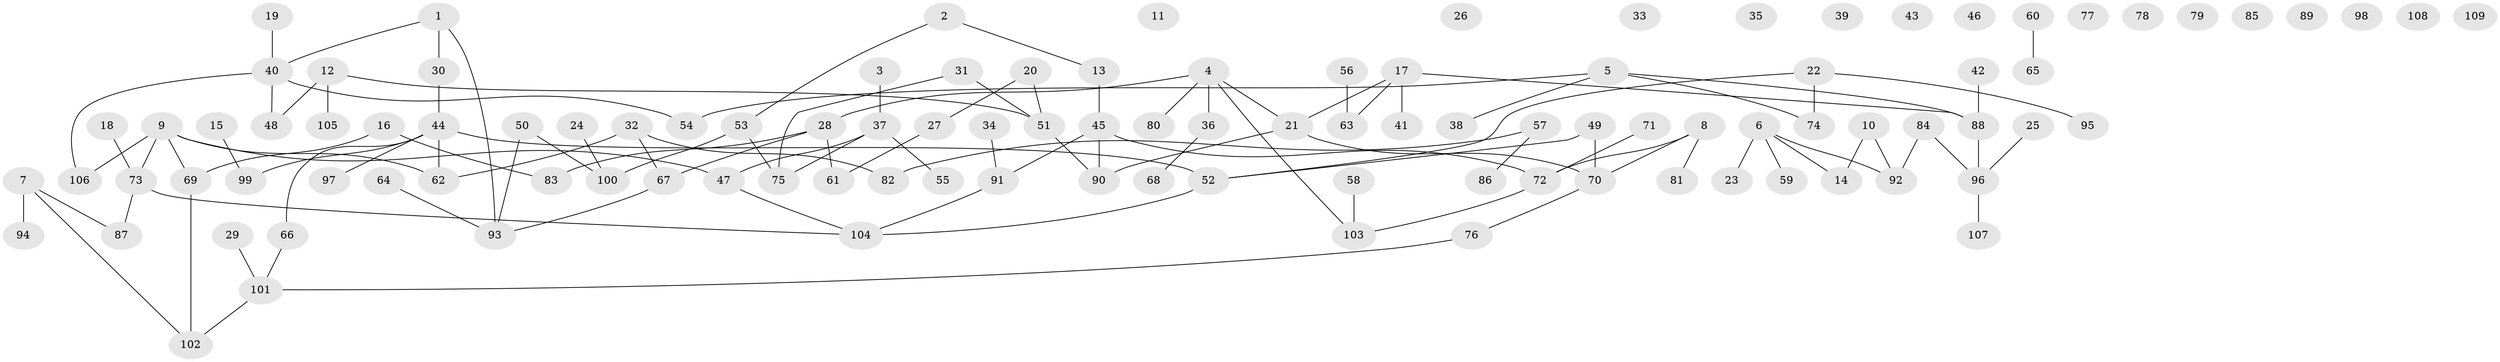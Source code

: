 // coarse degree distribution, {5: 0.06666666666666667, 3: 0.12, 1: 0.26666666666666666, 4: 0.14666666666666667, 2: 0.14666666666666667, 6: 0.04, 0: 0.21333333333333335}
// Generated by graph-tools (version 1.1) at 2025/23/03/03/25 07:23:27]
// undirected, 109 vertices, 112 edges
graph export_dot {
graph [start="1"]
  node [color=gray90,style=filled];
  1;
  2;
  3;
  4;
  5;
  6;
  7;
  8;
  9;
  10;
  11;
  12;
  13;
  14;
  15;
  16;
  17;
  18;
  19;
  20;
  21;
  22;
  23;
  24;
  25;
  26;
  27;
  28;
  29;
  30;
  31;
  32;
  33;
  34;
  35;
  36;
  37;
  38;
  39;
  40;
  41;
  42;
  43;
  44;
  45;
  46;
  47;
  48;
  49;
  50;
  51;
  52;
  53;
  54;
  55;
  56;
  57;
  58;
  59;
  60;
  61;
  62;
  63;
  64;
  65;
  66;
  67;
  68;
  69;
  70;
  71;
  72;
  73;
  74;
  75;
  76;
  77;
  78;
  79;
  80;
  81;
  82;
  83;
  84;
  85;
  86;
  87;
  88;
  89;
  90;
  91;
  92;
  93;
  94;
  95;
  96;
  97;
  98;
  99;
  100;
  101;
  102;
  103;
  104;
  105;
  106;
  107;
  108;
  109;
  1 -- 30;
  1 -- 40;
  1 -- 93;
  2 -- 13;
  2 -- 53;
  3 -- 37;
  4 -- 21;
  4 -- 28;
  4 -- 36;
  4 -- 80;
  4 -- 103;
  5 -- 38;
  5 -- 54;
  5 -- 74;
  5 -- 88;
  6 -- 14;
  6 -- 23;
  6 -- 59;
  6 -- 92;
  7 -- 87;
  7 -- 94;
  7 -- 102;
  8 -- 70;
  8 -- 72;
  8 -- 81;
  9 -- 47;
  9 -- 62;
  9 -- 69;
  9 -- 73;
  9 -- 106;
  10 -- 14;
  10 -- 92;
  12 -- 48;
  12 -- 51;
  12 -- 105;
  13 -- 45;
  15 -- 99;
  16 -- 69;
  16 -- 83;
  17 -- 21;
  17 -- 41;
  17 -- 63;
  17 -- 88;
  18 -- 73;
  19 -- 40;
  20 -- 27;
  20 -- 51;
  21 -- 70;
  21 -- 90;
  22 -- 52;
  22 -- 74;
  22 -- 95;
  24 -- 100;
  25 -- 96;
  27 -- 61;
  28 -- 61;
  28 -- 67;
  28 -- 83;
  29 -- 101;
  30 -- 44;
  31 -- 51;
  31 -- 75;
  32 -- 62;
  32 -- 67;
  32 -- 82;
  34 -- 91;
  36 -- 68;
  37 -- 47;
  37 -- 55;
  37 -- 75;
  40 -- 48;
  40 -- 54;
  40 -- 106;
  42 -- 88;
  44 -- 52;
  44 -- 62;
  44 -- 66;
  44 -- 97;
  44 -- 99;
  45 -- 72;
  45 -- 90;
  45 -- 91;
  47 -- 104;
  49 -- 52;
  49 -- 70;
  50 -- 93;
  50 -- 100;
  51 -- 90;
  52 -- 104;
  53 -- 75;
  53 -- 100;
  56 -- 63;
  57 -- 82;
  57 -- 86;
  58 -- 103;
  60 -- 65;
  64 -- 93;
  66 -- 101;
  67 -- 93;
  69 -- 102;
  70 -- 76;
  71 -- 72;
  72 -- 103;
  73 -- 87;
  73 -- 104;
  76 -- 101;
  84 -- 92;
  84 -- 96;
  88 -- 96;
  91 -- 104;
  96 -- 107;
  101 -- 102;
}
